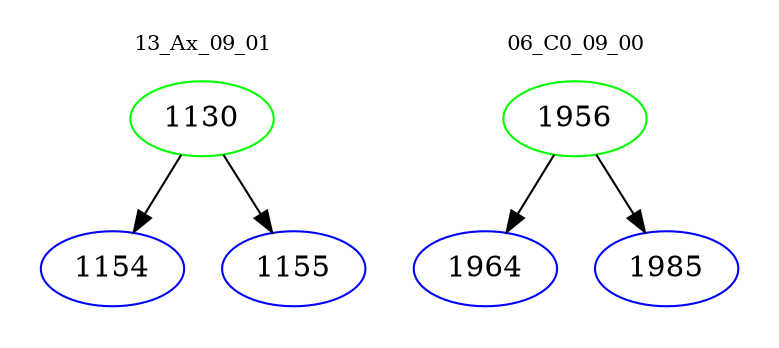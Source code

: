 digraph{
subgraph cluster_0 {
color = white
label = "13_Ax_09_01";
fontsize=10;
T0_1130 [label="1130", color="green"]
T0_1130 -> T0_1154 [color="black"]
T0_1154 [label="1154", color="blue"]
T0_1130 -> T0_1155 [color="black"]
T0_1155 [label="1155", color="blue"]
}
subgraph cluster_1 {
color = white
label = "06_C0_09_00";
fontsize=10;
T1_1956 [label="1956", color="green"]
T1_1956 -> T1_1964 [color="black"]
T1_1964 [label="1964", color="blue"]
T1_1956 -> T1_1985 [color="black"]
T1_1985 [label="1985", color="blue"]
}
}
